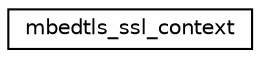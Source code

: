 digraph "Graphical Class Hierarchy"
{
 // LATEX_PDF_SIZE
  edge [fontname="Helvetica",fontsize="10",labelfontname="Helvetica",labelfontsize="10"];
  node [fontname="Helvetica",fontsize="10",shape=record];
  rankdir="LR";
  Node0 [label="mbedtls_ssl_context",height=0.2,width=0.4,color="black", fillcolor="white", style="filled",URL="$d9/df5/structmbedtls__ssl__context.html",tooltip=" "];
}
